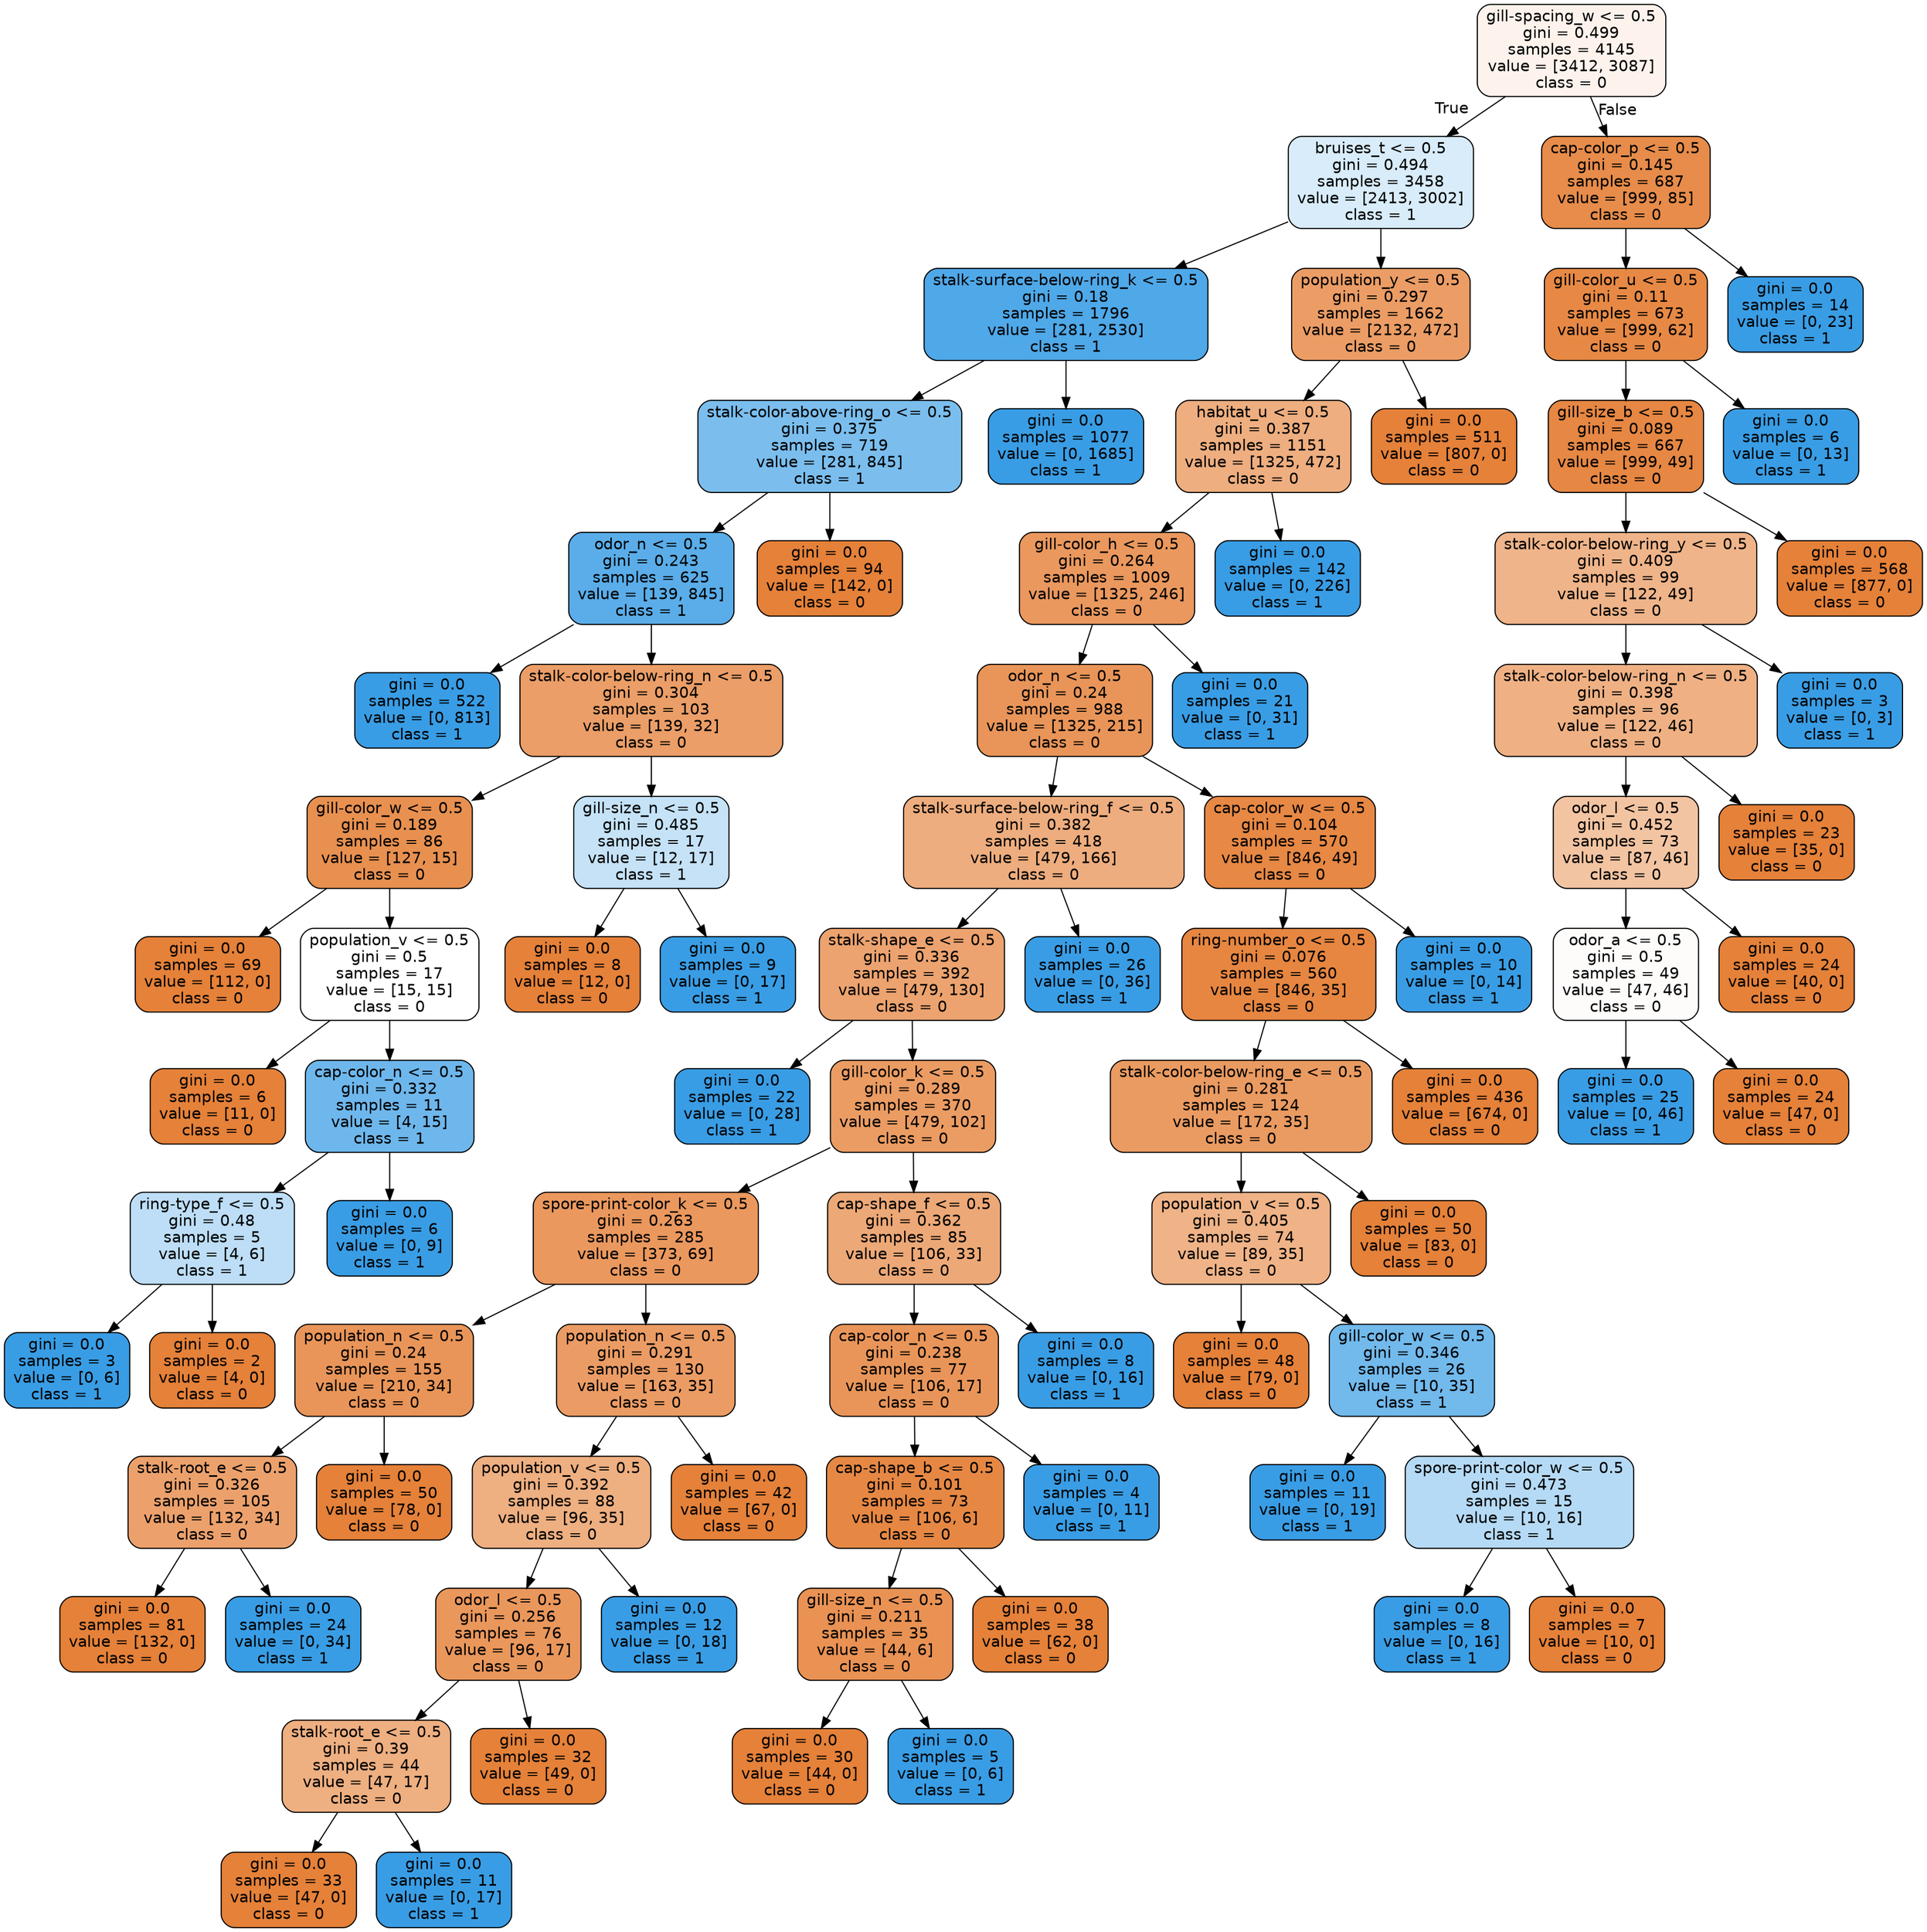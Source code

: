 digraph Tree {
node [shape=box, style="filled, rounded", color="black", fontname="helvetica"] ;
edge [fontname="helvetica"] ;
0 [label="gill-spacing_w <= 0.5\ngini = 0.499\nsamples = 4145\nvalue = [3412, 3087]\nclass = 0", fillcolor="#fdf3ec"] ;
1 [label="bruises_t <= 0.5\ngini = 0.494\nsamples = 3458\nvalue = [2413, 3002]\nclass = 1", fillcolor="#d8ecfa"] ;
0 -> 1 [labeldistance=2.5, labelangle=45, headlabel="True"] ;
2 [label="stalk-surface-below-ring_k <= 0.5\ngini = 0.18\nsamples = 1796\nvalue = [281, 2530]\nclass = 1", fillcolor="#4fa8e8"] ;
1 -> 2 ;
3 [label="stalk-color-above-ring_o <= 0.5\ngini = 0.375\nsamples = 719\nvalue = [281, 845]\nclass = 1", fillcolor="#7bbeee"] ;
2 -> 3 ;
4 [label="odor_n <= 0.5\ngini = 0.243\nsamples = 625\nvalue = [139, 845]\nclass = 1", fillcolor="#5aade9"] ;
3 -> 4 ;
5 [label="gini = 0.0\nsamples = 522\nvalue = [0, 813]\nclass = 1", fillcolor="#399de5"] ;
4 -> 5 ;
6 [label="stalk-color-below-ring_n <= 0.5\ngini = 0.304\nsamples = 103\nvalue = [139, 32]\nclass = 0", fillcolor="#eb9e67"] ;
4 -> 6 ;
7 [label="gill-color_w <= 0.5\ngini = 0.189\nsamples = 86\nvalue = [127, 15]\nclass = 0", fillcolor="#e89050"] ;
6 -> 7 ;
8 [label="gini = 0.0\nsamples = 69\nvalue = [112, 0]\nclass = 0", fillcolor="#e58139"] ;
7 -> 8 ;
9 [label="population_v <= 0.5\ngini = 0.5\nsamples = 17\nvalue = [15, 15]\nclass = 0", fillcolor="#ffffff"] ;
7 -> 9 ;
10 [label="gini = 0.0\nsamples = 6\nvalue = [11, 0]\nclass = 0", fillcolor="#e58139"] ;
9 -> 10 ;
11 [label="cap-color_n <= 0.5\ngini = 0.332\nsamples = 11\nvalue = [4, 15]\nclass = 1", fillcolor="#6eb7ec"] ;
9 -> 11 ;
12 [label="ring-type_f <= 0.5\ngini = 0.48\nsamples = 5\nvalue = [4, 6]\nclass = 1", fillcolor="#bddef6"] ;
11 -> 12 ;
13 [label="gini = 0.0\nsamples = 3\nvalue = [0, 6]\nclass = 1", fillcolor="#399de5"] ;
12 -> 13 ;
14 [label="gini = 0.0\nsamples = 2\nvalue = [4, 0]\nclass = 0", fillcolor="#e58139"] ;
12 -> 14 ;
15 [label="gini = 0.0\nsamples = 6\nvalue = [0, 9]\nclass = 1", fillcolor="#399de5"] ;
11 -> 15 ;
16 [label="gill-size_n <= 0.5\ngini = 0.485\nsamples = 17\nvalue = [12, 17]\nclass = 1", fillcolor="#c5e2f7"] ;
6 -> 16 ;
17 [label="gini = 0.0\nsamples = 8\nvalue = [12, 0]\nclass = 0", fillcolor="#e58139"] ;
16 -> 17 ;
18 [label="gini = 0.0\nsamples = 9\nvalue = [0, 17]\nclass = 1", fillcolor="#399de5"] ;
16 -> 18 ;
19 [label="gini = 0.0\nsamples = 94\nvalue = [142, 0]\nclass = 0", fillcolor="#e58139"] ;
3 -> 19 ;
20 [label="gini = 0.0\nsamples = 1077\nvalue = [0, 1685]\nclass = 1", fillcolor="#399de5"] ;
2 -> 20 ;
21 [label="population_y <= 0.5\ngini = 0.297\nsamples = 1662\nvalue = [2132, 472]\nclass = 0", fillcolor="#eb9d65"] ;
1 -> 21 ;
22 [label="habitat_u <= 0.5\ngini = 0.387\nsamples = 1151\nvalue = [1325, 472]\nclass = 0", fillcolor="#eeae80"] ;
21 -> 22 ;
23 [label="gill-color_h <= 0.5\ngini = 0.264\nsamples = 1009\nvalue = [1325, 246]\nclass = 0", fillcolor="#ea985e"] ;
22 -> 23 ;
24 [label="odor_n <= 0.5\ngini = 0.24\nsamples = 988\nvalue = [1325, 215]\nclass = 0", fillcolor="#e99559"] ;
23 -> 24 ;
25 [label="stalk-surface-below-ring_f <= 0.5\ngini = 0.382\nsamples = 418\nvalue = [479, 166]\nclass = 0", fillcolor="#eead7e"] ;
24 -> 25 ;
26 [label="stalk-shape_e <= 0.5\ngini = 0.336\nsamples = 392\nvalue = [479, 130]\nclass = 0", fillcolor="#eca36f"] ;
25 -> 26 ;
27 [label="gini = 0.0\nsamples = 22\nvalue = [0, 28]\nclass = 1", fillcolor="#399de5"] ;
26 -> 27 ;
28 [label="gill-color_k <= 0.5\ngini = 0.289\nsamples = 370\nvalue = [479, 102]\nclass = 0", fillcolor="#eb9c63"] ;
26 -> 28 ;
29 [label="spore-print-color_k <= 0.5\ngini = 0.263\nsamples = 285\nvalue = [373, 69]\nclass = 0", fillcolor="#ea985e"] ;
28 -> 29 ;
30 [label="population_n <= 0.5\ngini = 0.24\nsamples = 155\nvalue = [210, 34]\nclass = 0", fillcolor="#e99559"] ;
29 -> 30 ;
31 [label="stalk-root_e <= 0.5\ngini = 0.326\nsamples = 105\nvalue = [132, 34]\nclass = 0", fillcolor="#eca16c"] ;
30 -> 31 ;
32 [label="gini = 0.0\nsamples = 81\nvalue = [132, 0]\nclass = 0", fillcolor="#e58139"] ;
31 -> 32 ;
33 [label="gini = 0.0\nsamples = 24\nvalue = [0, 34]\nclass = 1", fillcolor="#399de5"] ;
31 -> 33 ;
34 [label="gini = 0.0\nsamples = 50\nvalue = [78, 0]\nclass = 0", fillcolor="#e58139"] ;
30 -> 34 ;
35 [label="population_n <= 0.5\ngini = 0.291\nsamples = 130\nvalue = [163, 35]\nclass = 0", fillcolor="#eb9c64"] ;
29 -> 35 ;
36 [label="population_v <= 0.5\ngini = 0.392\nsamples = 88\nvalue = [96, 35]\nclass = 0", fillcolor="#eeaf81"] ;
35 -> 36 ;
37 [label="odor_l <= 0.5\ngini = 0.256\nsamples = 76\nvalue = [96, 17]\nclass = 0", fillcolor="#ea975c"] ;
36 -> 37 ;
38 [label="stalk-root_e <= 0.5\ngini = 0.39\nsamples = 44\nvalue = [47, 17]\nclass = 0", fillcolor="#eeaf81"] ;
37 -> 38 ;
39 [label="gini = 0.0\nsamples = 33\nvalue = [47, 0]\nclass = 0", fillcolor="#e58139"] ;
38 -> 39 ;
40 [label="gini = 0.0\nsamples = 11\nvalue = [0, 17]\nclass = 1", fillcolor="#399de5"] ;
38 -> 40 ;
41 [label="gini = 0.0\nsamples = 32\nvalue = [49, 0]\nclass = 0", fillcolor="#e58139"] ;
37 -> 41 ;
42 [label="gini = 0.0\nsamples = 12\nvalue = [0, 18]\nclass = 1", fillcolor="#399de5"] ;
36 -> 42 ;
43 [label="gini = 0.0\nsamples = 42\nvalue = [67, 0]\nclass = 0", fillcolor="#e58139"] ;
35 -> 43 ;
44 [label="cap-shape_f <= 0.5\ngini = 0.362\nsamples = 85\nvalue = [106, 33]\nclass = 0", fillcolor="#eda877"] ;
28 -> 44 ;
45 [label="cap-color_n <= 0.5\ngini = 0.238\nsamples = 77\nvalue = [106, 17]\nclass = 0", fillcolor="#e99559"] ;
44 -> 45 ;
46 [label="cap-shape_b <= 0.5\ngini = 0.101\nsamples = 73\nvalue = [106, 6]\nclass = 0", fillcolor="#e68844"] ;
45 -> 46 ;
47 [label="gill-size_n <= 0.5\ngini = 0.211\nsamples = 35\nvalue = [44, 6]\nclass = 0", fillcolor="#e99254"] ;
46 -> 47 ;
48 [label="gini = 0.0\nsamples = 30\nvalue = [44, 0]\nclass = 0", fillcolor="#e58139"] ;
47 -> 48 ;
49 [label="gini = 0.0\nsamples = 5\nvalue = [0, 6]\nclass = 1", fillcolor="#399de5"] ;
47 -> 49 ;
50 [label="gini = 0.0\nsamples = 38\nvalue = [62, 0]\nclass = 0", fillcolor="#e58139"] ;
46 -> 50 ;
51 [label="gini = 0.0\nsamples = 4\nvalue = [0, 11]\nclass = 1", fillcolor="#399de5"] ;
45 -> 51 ;
52 [label="gini = 0.0\nsamples = 8\nvalue = [0, 16]\nclass = 1", fillcolor="#399de5"] ;
44 -> 52 ;
53 [label="gini = 0.0\nsamples = 26\nvalue = [0, 36]\nclass = 1", fillcolor="#399de5"] ;
25 -> 53 ;
54 [label="cap-color_w <= 0.5\ngini = 0.104\nsamples = 570\nvalue = [846, 49]\nclass = 0", fillcolor="#e78844"] ;
24 -> 54 ;
55 [label="ring-number_o <= 0.5\ngini = 0.076\nsamples = 560\nvalue = [846, 35]\nclass = 0", fillcolor="#e68641"] ;
54 -> 55 ;
56 [label="stalk-color-below-ring_e <= 0.5\ngini = 0.281\nsamples = 124\nvalue = [172, 35]\nclass = 0", fillcolor="#ea9b61"] ;
55 -> 56 ;
57 [label="population_v <= 0.5\ngini = 0.405\nsamples = 74\nvalue = [89, 35]\nclass = 0", fillcolor="#efb387"] ;
56 -> 57 ;
58 [label="gini = 0.0\nsamples = 48\nvalue = [79, 0]\nclass = 0", fillcolor="#e58139"] ;
57 -> 58 ;
59 [label="gill-color_w <= 0.5\ngini = 0.346\nsamples = 26\nvalue = [10, 35]\nclass = 1", fillcolor="#72b9ec"] ;
57 -> 59 ;
60 [label="gini = 0.0\nsamples = 11\nvalue = [0, 19]\nclass = 1", fillcolor="#399de5"] ;
59 -> 60 ;
61 [label="spore-print-color_w <= 0.5\ngini = 0.473\nsamples = 15\nvalue = [10, 16]\nclass = 1", fillcolor="#b5daf5"] ;
59 -> 61 ;
62 [label="gini = 0.0\nsamples = 8\nvalue = [0, 16]\nclass = 1", fillcolor="#399de5"] ;
61 -> 62 ;
63 [label="gini = 0.0\nsamples = 7\nvalue = [10, 0]\nclass = 0", fillcolor="#e58139"] ;
61 -> 63 ;
64 [label="gini = 0.0\nsamples = 50\nvalue = [83, 0]\nclass = 0", fillcolor="#e58139"] ;
56 -> 64 ;
65 [label="gini = 0.0\nsamples = 436\nvalue = [674, 0]\nclass = 0", fillcolor="#e58139"] ;
55 -> 65 ;
66 [label="gini = 0.0\nsamples = 10\nvalue = [0, 14]\nclass = 1", fillcolor="#399de5"] ;
54 -> 66 ;
67 [label="gini = 0.0\nsamples = 21\nvalue = [0, 31]\nclass = 1", fillcolor="#399de5"] ;
23 -> 67 ;
68 [label="gini = 0.0\nsamples = 142\nvalue = [0, 226]\nclass = 1", fillcolor="#399de5"] ;
22 -> 68 ;
69 [label="gini = 0.0\nsamples = 511\nvalue = [807, 0]\nclass = 0", fillcolor="#e58139"] ;
21 -> 69 ;
70 [label="cap-color_p <= 0.5\ngini = 0.145\nsamples = 687\nvalue = [999, 85]\nclass = 0", fillcolor="#e78c4a"] ;
0 -> 70 [labeldistance=2.5, labelangle=-45, headlabel="False"] ;
71 [label="gill-color_u <= 0.5\ngini = 0.11\nsamples = 673\nvalue = [999, 62]\nclass = 0", fillcolor="#e78945"] ;
70 -> 71 ;
72 [label="gill-size_b <= 0.5\ngini = 0.089\nsamples = 667\nvalue = [999, 49]\nclass = 0", fillcolor="#e68743"] ;
71 -> 72 ;
73 [label="stalk-color-below-ring_y <= 0.5\ngini = 0.409\nsamples = 99\nvalue = [122, 49]\nclass = 0", fillcolor="#efb489"] ;
72 -> 73 ;
74 [label="stalk-color-below-ring_n <= 0.5\ngini = 0.398\nsamples = 96\nvalue = [122, 46]\nclass = 0", fillcolor="#efb184"] ;
73 -> 74 ;
75 [label="odor_l <= 0.5\ngini = 0.452\nsamples = 73\nvalue = [87, 46]\nclass = 0", fillcolor="#f3c4a2"] ;
74 -> 75 ;
76 [label="odor_a <= 0.5\ngini = 0.5\nsamples = 49\nvalue = [47, 46]\nclass = 0", fillcolor="#fefcfb"] ;
75 -> 76 ;
77 [label="gini = 0.0\nsamples = 25\nvalue = [0, 46]\nclass = 1", fillcolor="#399de5"] ;
76 -> 77 ;
78 [label="gini = 0.0\nsamples = 24\nvalue = [47, 0]\nclass = 0", fillcolor="#e58139"] ;
76 -> 78 ;
79 [label="gini = 0.0\nsamples = 24\nvalue = [40, 0]\nclass = 0", fillcolor="#e58139"] ;
75 -> 79 ;
80 [label="gini = 0.0\nsamples = 23\nvalue = [35, 0]\nclass = 0", fillcolor="#e58139"] ;
74 -> 80 ;
81 [label="gini = 0.0\nsamples = 3\nvalue = [0, 3]\nclass = 1", fillcolor="#399de5"] ;
73 -> 81 ;
82 [label="gini = 0.0\nsamples = 568\nvalue = [877, 0]\nclass = 0", fillcolor="#e58139"] ;
72 -> 82 ;
83 [label="gini = 0.0\nsamples = 6\nvalue = [0, 13]\nclass = 1", fillcolor="#399de5"] ;
71 -> 83 ;
84 [label="gini = 0.0\nsamples = 14\nvalue = [0, 23]\nclass = 1", fillcolor="#399de5"] ;
70 -> 84 ;
}